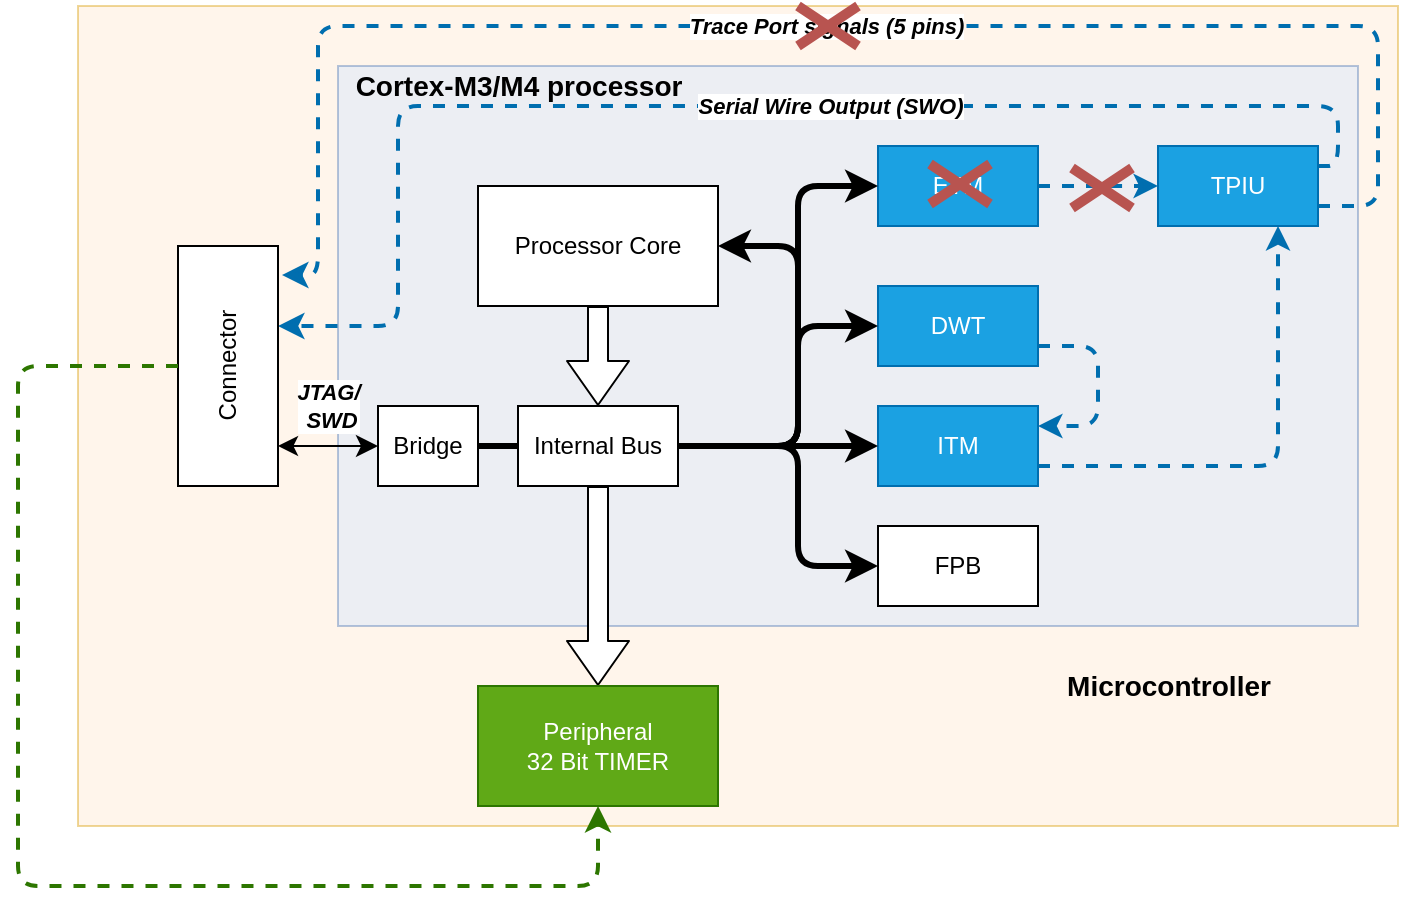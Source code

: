 <mxfile>
    <diagram id="jI_w7b8Xiow2uWNaRtjD" name="Page-1">
        <mxGraphModel dx="2059" dy="598" grid="1" gridSize="10" guides="1" tooltips="1" connect="1" arrows="1" fold="1" page="1" pageScale="1" pageWidth="827" pageHeight="1169" math="0" shadow="0">
            <root>
                <mxCell id="0"/>
                <mxCell id="1" parent="0"/>
                <mxCell id="3" value="" style="rounded=0;whiteSpace=wrap;html=1;fillColor=#ffe6cc;strokeColor=#d79b00;opacity=40;" vertex="1" parent="1">
                    <mxGeometry y="520" width="660" height="410" as="geometry"/>
                </mxCell>
                <mxCell id="4" value="" style="rounded=0;whiteSpace=wrap;html=1;fillColor=#dae8fc;opacity=50;strokeColor=#6c8ebf;" vertex="1" parent="1">
                    <mxGeometry x="130" y="550" width="510" height="280" as="geometry"/>
                </mxCell>
                <mxCell id="6" style="edgeStyle=orthogonalEdgeStyle;html=1;dashed=1;fillColor=#1ba1e2;strokeColor=#006EAF;strokeWidth=2;" edge="1" parent="1" source="7" target="14">
                    <mxGeometry relative="1" as="geometry">
                        <Array as="points">
                            <mxPoint x="520" y="610"/>
                            <mxPoint x="520" y="610"/>
                        </Array>
                    </mxGeometry>
                </mxCell>
                <mxCell id="7" value="ETM" style="rounded=0;whiteSpace=wrap;html=1;fillColor=#1ba1e2;strokeColor=#006EAF;fontColor=#ffffff;" vertex="1" parent="1">
                    <mxGeometry x="400" y="590" width="80" height="40" as="geometry"/>
                </mxCell>
                <mxCell id="8" style="edgeStyle=orthogonalEdgeStyle;html=1;dashed=1;fillColor=#1ba1e2;strokeColor=#006EAF;strokeWidth=2;" edge="1" parent="1" source="9" target="11">
                    <mxGeometry relative="1" as="geometry">
                        <Array as="points">
                            <mxPoint x="510" y="690"/>
                            <mxPoint x="510" y="730"/>
                        </Array>
                    </mxGeometry>
                </mxCell>
                <mxCell id="9" value="DWT" style="rounded=0;whiteSpace=wrap;html=1;fillColor=#1ba1e2;strokeColor=#006EAF;fontColor=#ffffff;" vertex="1" parent="1">
                    <mxGeometry x="400" y="660" width="80" height="40" as="geometry"/>
                </mxCell>
                <mxCell id="10" style="edgeStyle=orthogonalEdgeStyle;html=1;dashed=1;fillColor=#1ba1e2;strokeColor=#006EAF;strokeWidth=2;" edge="1" parent="1" source="11" target="14">
                    <mxGeometry relative="1" as="geometry">
                        <Array as="points">
                            <mxPoint x="600" y="750"/>
                        </Array>
                    </mxGeometry>
                </mxCell>
                <mxCell id="11" value="ITM" style="rounded=0;whiteSpace=wrap;html=1;fillColor=#1ba1e2;strokeColor=#006EAF;fontColor=#ffffff;" vertex="1" parent="1">
                    <mxGeometry x="400" y="720" width="80" height="40" as="geometry"/>
                </mxCell>
                <mxCell id="12" value="FPB" style="rounded=0;whiteSpace=wrap;html=1;" vertex="1" parent="1">
                    <mxGeometry x="400" y="780" width="80" height="40" as="geometry"/>
                </mxCell>
                <mxCell id="13" value="&lt;b&gt;&lt;i&gt;Serial Wire Output (SWO)&lt;br&gt;&lt;/i&gt;&lt;/b&gt;" style="edgeStyle=orthogonalEdgeStyle;sketch=0;html=1;shadow=0;startArrow=none;startFill=0;endArrow=classic;endFill=1;startSize=8;endSize=7;strokeWidth=2;fillColor=#1ba1e2;exitX=1;exitY=0.25;exitDx=0;exitDy=0;dashed=1;strokeColor=#006EAF;" edge="1" parent="1" source="14" target="29">
                    <mxGeometry x="-0.135" relative="1" as="geometry">
                        <Array as="points">
                            <mxPoint x="630" y="600"/>
                            <mxPoint x="630" y="570"/>
                            <mxPoint x="160" y="570"/>
                            <mxPoint x="160" y="680"/>
                        </Array>
                        <mxPoint as="offset"/>
                    </mxGeometry>
                </mxCell>
                <mxCell id="14" value="TPIU" style="rounded=0;whiteSpace=wrap;html=1;fillColor=#1ba1e2;strokeColor=#006EAF;fontColor=#ffffff;" vertex="1" parent="1">
                    <mxGeometry x="540" y="590" width="80" height="40" as="geometry"/>
                </mxCell>
                <mxCell id="15" value="Processor Core" style="rounded=0;whiteSpace=wrap;html=1;" vertex="1" parent="1">
                    <mxGeometry x="200" y="610" width="120" height="60" as="geometry"/>
                </mxCell>
                <mxCell id="16" style="edgeStyle=orthogonalEdgeStyle;sketch=0;html=1;shadow=0;startSize=8;endSize=7;strokeWidth=3;fillColor=none;" edge="1" parent="1" source="17" target="11">
                    <mxGeometry relative="1" as="geometry"/>
                </mxCell>
                <mxCell id="17" value="Internal Bus" style="rounded=0;whiteSpace=wrap;html=1;" vertex="1" parent="1">
                    <mxGeometry x="220" y="720" width="80" height="40" as="geometry"/>
                </mxCell>
                <mxCell id="18" value="" style="shape=flexArrow;endArrow=classic;html=1;endSize=7;startSize=8;shadow=0;sketch=0;strokeWidth=1;fillColor=default;" edge="1" parent="1" source="15" target="17">
                    <mxGeometry width="50" height="50" relative="1" as="geometry">
                        <mxPoint x="450" y="710" as="sourcePoint"/>
                        <mxPoint x="500" y="660" as="targetPoint"/>
                    </mxGeometry>
                </mxCell>
                <mxCell id="19" style="edgeStyle=orthogonalEdgeStyle;sketch=0;html=1;shadow=0;startSize=8;endSize=7;strokeWidth=3;fillColor=none;" edge="1" parent="1" source="17" target="12">
                    <mxGeometry relative="1" as="geometry">
                        <mxPoint x="310" y="750" as="sourcePoint"/>
                        <mxPoint x="410" y="750" as="targetPoint"/>
                        <Array as="points">
                            <mxPoint x="360" y="740"/>
                            <mxPoint x="360" y="800"/>
                        </Array>
                    </mxGeometry>
                </mxCell>
                <mxCell id="20" style="edgeStyle=orthogonalEdgeStyle;sketch=0;html=1;shadow=0;startSize=8;endSize=7;strokeWidth=3;fillColor=none;" edge="1" parent="1" target="9">
                    <mxGeometry relative="1" as="geometry">
                        <mxPoint x="300" y="740" as="sourcePoint"/>
                        <mxPoint x="400" y="800" as="targetPoint"/>
                        <Array as="points">
                            <mxPoint x="360" y="740"/>
                            <mxPoint x="360" y="680"/>
                        </Array>
                    </mxGeometry>
                </mxCell>
                <mxCell id="21" style="edgeStyle=orthogonalEdgeStyle;sketch=0;html=1;shadow=0;startSize=8;endSize=7;strokeWidth=3;fillColor=none;" edge="1" parent="1" source="17" target="7">
                    <mxGeometry relative="1" as="geometry">
                        <mxPoint x="310" y="750" as="sourcePoint"/>
                        <mxPoint x="410" y="680" as="targetPoint"/>
                        <Array as="points">
                            <mxPoint x="360" y="740"/>
                            <mxPoint x="360" y="610"/>
                        </Array>
                    </mxGeometry>
                </mxCell>
                <mxCell id="22" style="edgeStyle=orthogonalEdgeStyle;sketch=0;html=1;shadow=0;startSize=8;endSize=7;strokeWidth=3;fillColor=none;" edge="1" parent="1" source="17" target="15">
                    <mxGeometry relative="1" as="geometry">
                        <mxPoint x="310" y="750" as="sourcePoint"/>
                        <mxPoint x="410" y="620" as="targetPoint"/>
                        <Array as="points">
                            <mxPoint x="360" y="740"/>
                            <mxPoint x="360" y="640"/>
                        </Array>
                    </mxGeometry>
                </mxCell>
                <mxCell id="23" value="&lt;b&gt;&lt;font style=&quot;font-size: 14px&quot;&gt;Cortex-M3/M4 processor&lt;/font&gt;&lt;/b&gt;" style="text;html=1;align=center;verticalAlign=middle;resizable=0;points=[];autosize=1;strokeColor=none;fillColor=none;strokeWidth=1;" vertex="1" parent="1">
                    <mxGeometry x="130" y="550" width="180" height="20" as="geometry"/>
                </mxCell>
                <mxCell id="24" value="&lt;b&gt;&lt;font style=&quot;font-size: 14px&quot;&gt;Microcontroller&lt;/font&gt;&lt;/b&gt;" style="text;html=1;align=center;verticalAlign=middle;resizable=0;points=[];autosize=1;strokeColor=none;fillColor=none;strokeWidth=1;" vertex="1" parent="1">
                    <mxGeometry x="485" y="850" width="120" height="20" as="geometry"/>
                </mxCell>
                <mxCell id="25" value="&lt;b&gt;&lt;i&gt;JTAG/&lt;br&gt;&amp;nbsp;SWD&lt;/i&gt;&lt;/b&gt;" style="edgeStyle=orthogonalEdgeStyle;sketch=0;html=1;shadow=0;endArrow=classic;endFill=1;startSize=8;endSize=7;strokeWidth=1;fillColor=default;startArrow=classic;startFill=1;" edge="1" parent="1" source="26" target="29">
                    <mxGeometry y="-20" relative="1" as="geometry">
                        <Array as="points">
                            <mxPoint x="120" y="740"/>
                            <mxPoint x="120" y="740"/>
                        </Array>
                        <mxPoint as="offset"/>
                    </mxGeometry>
                </mxCell>
                <mxCell id="26" value="Bridge" style="rounded=0;whiteSpace=wrap;html=1;" vertex="1" parent="1">
                    <mxGeometry x="150" y="720" width="50" height="40" as="geometry"/>
                </mxCell>
                <mxCell id="27" style="edgeStyle=orthogonalEdgeStyle;sketch=0;html=1;exitX=0;exitY=0.5;exitDx=0;exitDy=0;shadow=0;startSize=8;endSize=7;strokeWidth=3;fillColor=default;endArrow=none;endFill=0;" edge="1" parent="1" source="17" target="26">
                    <mxGeometry relative="1" as="geometry"/>
                </mxCell>
                <mxCell id="28" value="" style="group" vertex="1" connectable="0" parent="1">
                    <mxGeometry x="50" y="640" width="50" height="120" as="geometry"/>
                </mxCell>
                <mxCell id="29" value="" style="rounded=0;whiteSpace=wrap;html=1;" vertex="1" parent="28">
                    <mxGeometry width="50" height="120" as="geometry"/>
                </mxCell>
                <mxCell id="30" value="Connector" style="text;html=1;align=center;verticalAlign=middle;resizable=0;points=[];autosize=1;strokeColor=none;fillColor=none;rotation=-90;" vertex="1" parent="28">
                    <mxGeometry x="-10" y="50" width="70" height="20" as="geometry"/>
                </mxCell>
                <mxCell id="31" value="&lt;b&gt;&lt;i&gt;Trace Port signals (5 pins)&lt;/i&gt;&lt;/b&gt;" style="edgeStyle=orthogonalEdgeStyle;sketch=0;html=1;shadow=0;startArrow=none;startFill=0;endArrow=classic;endFill=1;startSize=8;endSize=7;strokeWidth=2;exitX=1;exitY=0.75;exitDx=0;exitDy=0;dashed=1;entryX=1.04;entryY=0.121;entryDx=0;entryDy=0;entryPerimeter=0;fillColor=#0050ef;strokeColor=#006EAF;" edge="1" parent="1" source="14" target="29">
                    <mxGeometry relative="1" as="geometry">
                        <mxPoint x="670" y="605" as="sourcePoint"/>
                        <mxPoint x="120" y="690" as="targetPoint"/>
                        <Array as="points">
                            <mxPoint x="650" y="620"/>
                            <mxPoint x="650" y="530"/>
                            <mxPoint x="120" y="530"/>
                            <mxPoint x="120" y="654"/>
                        </Array>
                    </mxGeometry>
                </mxCell>
                <mxCell id="36" value="" style="shape=flexArrow;endArrow=classic;html=1;endSize=7;startSize=8;shadow=0;sketch=0;strokeWidth=1;fillColor=default;" edge="1" parent="1">
                    <mxGeometry width="50" height="50" relative="1" as="geometry">
                        <mxPoint x="260" y="760" as="sourcePoint"/>
                        <mxPoint x="260" y="860" as="targetPoint"/>
                    </mxGeometry>
                </mxCell>
                <mxCell id="37" value="Peripheral&lt;br&gt;32 Bit TIMER" style="rounded=0;whiteSpace=wrap;html=1;fillColor=#60a917;strokeColor=#2D7600;fontColor=#ffffff;" vertex="1" parent="1">
                    <mxGeometry x="200" y="860" width="120" height="60" as="geometry"/>
                </mxCell>
                <mxCell id="38" value="" style="edgeStyle=orthogonalEdgeStyle;sketch=0;html=1;shadow=0;startArrow=none;startFill=0;endArrow=classic;endFill=1;startSize=8;endSize=7;strokeWidth=2;fillColor=#60a917;dashed=1;strokeColor=#2D7600;" edge="1" parent="1" source="29" target="37">
                    <mxGeometry x="0.524" relative="1" as="geometry">
                        <mxPoint x="630" y="630" as="sourcePoint"/>
                        <mxPoint x="112" y="664.52" as="targetPoint"/>
                        <Array as="points">
                            <mxPoint x="-30" y="700"/>
                            <mxPoint x="-30" y="960"/>
                            <mxPoint x="260" y="960"/>
                        </Array>
                        <mxPoint as="offset"/>
                    </mxGeometry>
                </mxCell>
                <mxCell id="41" value="" style="group" vertex="1" connectable="0" parent="1">
                    <mxGeometry x="360" y="520" width="30" height="20" as="geometry"/>
                </mxCell>
                <mxCell id="39" value="" style="endArrow=none;html=1;strokeWidth=5;fillColor=#f8cecc;strokeColor=#b85450;" edge="1" parent="41">
                    <mxGeometry width="50" height="50" relative="1" as="geometry">
                        <mxPoint y="20" as="sourcePoint"/>
                        <mxPoint x="30" as="targetPoint"/>
                    </mxGeometry>
                </mxCell>
                <mxCell id="40" value="" style="endArrow=none;html=1;strokeWidth=5;fillColor=#f8cecc;strokeColor=#b85450;" edge="1" parent="41">
                    <mxGeometry width="50" height="50" relative="1" as="geometry">
                        <mxPoint as="sourcePoint"/>
                        <mxPoint x="30" y="20" as="targetPoint"/>
                    </mxGeometry>
                </mxCell>
                <mxCell id="42" value="" style="group" vertex="1" connectable="0" parent="1">
                    <mxGeometry x="426" y="599" width="30" height="20" as="geometry"/>
                </mxCell>
                <mxCell id="43" value="" style="endArrow=none;html=1;strokeWidth=5;fillColor=#f8cecc;strokeColor=#b85450;" edge="1" parent="42">
                    <mxGeometry width="50" height="50" relative="1" as="geometry">
                        <mxPoint y="20" as="sourcePoint"/>
                        <mxPoint x="30" as="targetPoint"/>
                    </mxGeometry>
                </mxCell>
                <mxCell id="44" value="" style="endArrow=none;html=1;strokeWidth=5;fillColor=#f8cecc;strokeColor=#b85450;" edge="1" parent="42">
                    <mxGeometry width="50" height="50" relative="1" as="geometry">
                        <mxPoint as="sourcePoint"/>
                        <mxPoint x="30" y="20" as="targetPoint"/>
                    </mxGeometry>
                </mxCell>
                <mxCell id="45" value="" style="group" vertex="1" connectable="0" parent="1">
                    <mxGeometry x="497" y="601" width="30" height="20" as="geometry"/>
                </mxCell>
                <mxCell id="46" value="" style="endArrow=none;html=1;strokeWidth=5;fillColor=#f8cecc;strokeColor=#b85450;" edge="1" parent="45">
                    <mxGeometry width="50" height="50" relative="1" as="geometry">
                        <mxPoint y="20" as="sourcePoint"/>
                        <mxPoint x="30" as="targetPoint"/>
                    </mxGeometry>
                </mxCell>
                <mxCell id="47" value="" style="endArrow=none;html=1;strokeWidth=5;fillColor=#f8cecc;strokeColor=#b85450;" edge="1" parent="45">
                    <mxGeometry width="50" height="50" relative="1" as="geometry">
                        <mxPoint as="sourcePoint"/>
                        <mxPoint x="30" y="20" as="targetPoint"/>
                    </mxGeometry>
                </mxCell>
            </root>
        </mxGraphModel>
    </diagram>
</mxfile>